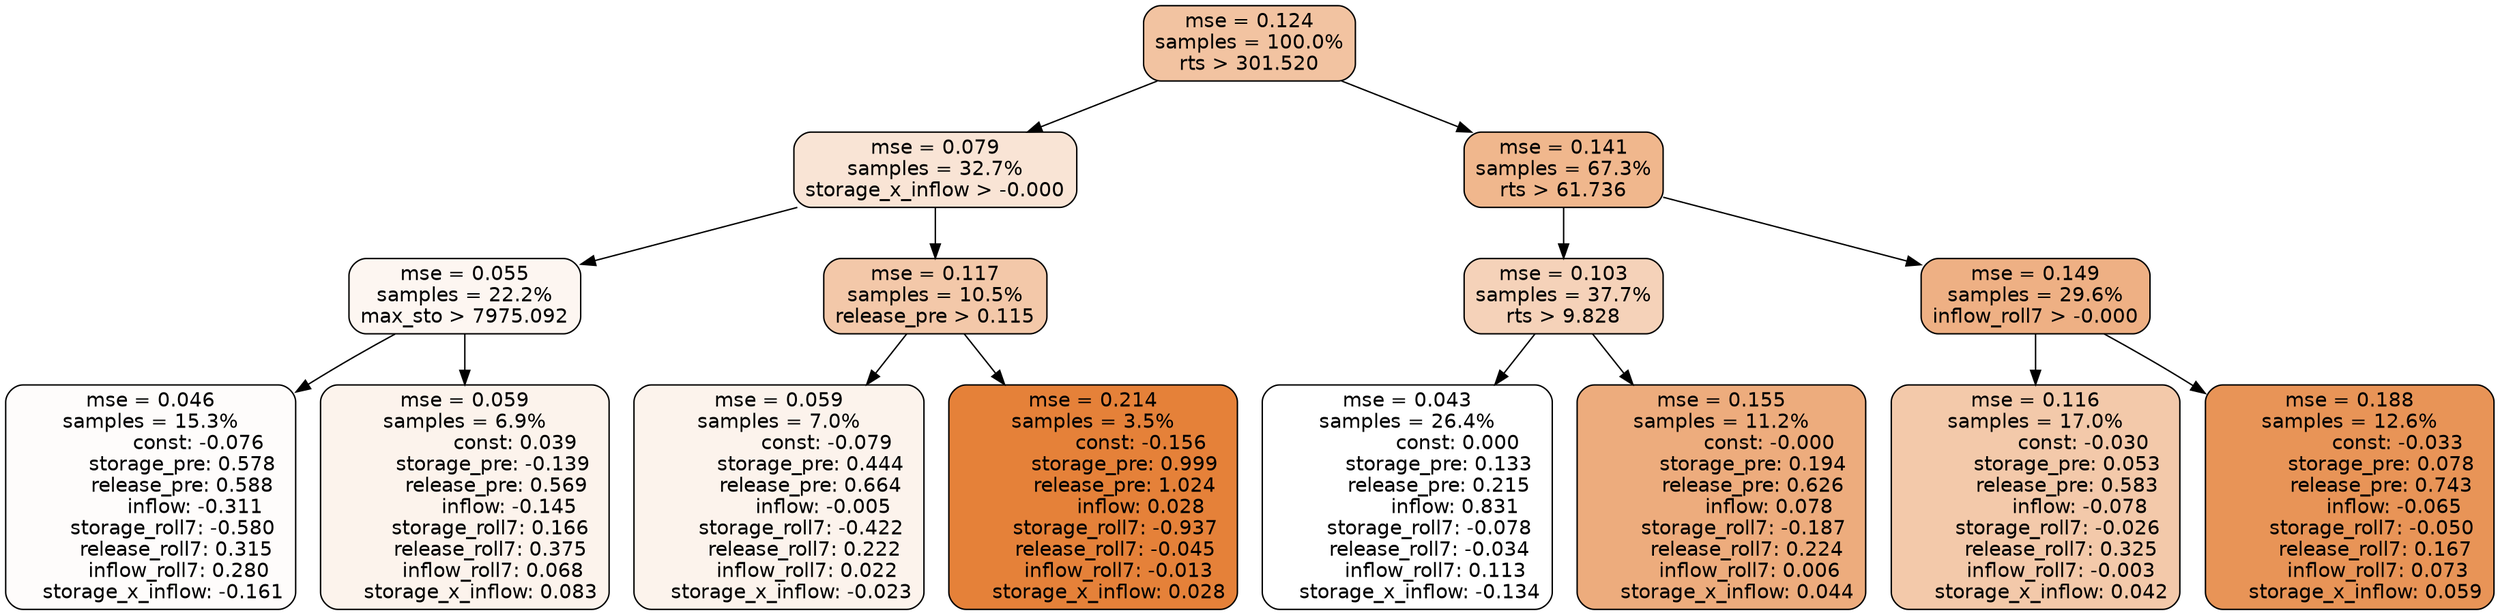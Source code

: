 digraph tree {
node [shape=rectangle, style="filled, rounded", color="black", fontname=helvetica] ;
edge [fontname=helvetica] ;
	"0" [label="mse = 0.124
samples = 100.0%
rts > 301.520", fillcolor="#f2c3a1"]
	"8" [label="mse = 0.079
samples = 32.7%
storage_x_inflow > -0.000", fillcolor="#f9e4d5"]
	"1" [label="mse = 0.141
samples = 67.3%
rts > 61.736", fillcolor="#f0b78d"]
	"9" [label="mse = 0.055
samples = 22.2%
max_sto > 7975.092", fillcolor="#fdf6f1"]
	"12" [label="mse = 0.117
samples = 10.5%
release_pre > 0.115", fillcolor="#f3c8a9"]
	"2" [label="mse = 0.103
samples = 37.7%
rts > 9.828", fillcolor="#f5d2b9"]
	"5" [label="mse = 0.149
samples = 29.6%
inflow_roll7 > -0.000", fillcolor="#eeb084"]
	"10" [label="mse = 0.046
samples = 15.3%
               const: -0.076
          storage_pre: 0.578
          release_pre: 0.588
              inflow: -0.311
       storage_roll7: -0.580
        release_roll7: 0.315
         inflow_roll7: 0.280
    storage_x_inflow: -0.161", fillcolor="#fefcfb"]
	"11" [label="mse = 0.059
samples = 6.9%
                const: 0.039
         storage_pre: -0.139
          release_pre: 0.569
              inflow: -0.145
        storage_roll7: 0.166
        release_roll7: 0.375
         inflow_roll7: 0.068
     storage_x_inflow: 0.083", fillcolor="#fcf3ec"]
	"13" [label="mse = 0.059
samples = 7.0%
               const: -0.079
          storage_pre: 0.444
          release_pre: 0.664
              inflow: -0.005
       storage_roll7: -0.422
        release_roll7: 0.222
         inflow_roll7: 0.022
    storage_x_inflow: -0.023", fillcolor="#fcf3ec"]
	"14" [label="mse = 0.214
samples = 3.5%
               const: -0.156
          storage_pre: 0.999
          release_pre: 1.024
               inflow: 0.028
       storage_roll7: -0.937
       release_roll7: -0.045
        inflow_roll7: -0.013
     storage_x_inflow: 0.028", fillcolor="#e58139"]
	"3" [label="mse = 0.043
samples = 26.4%
                const: 0.000
          storage_pre: 0.133
          release_pre: 0.215
               inflow: 0.831
       storage_roll7: -0.078
       release_roll7: -0.034
         inflow_roll7: 0.113
    storage_x_inflow: -0.134", fillcolor="#ffffff"]
	"4" [label="mse = 0.155
samples = 11.2%
               const: -0.000
          storage_pre: 0.194
          release_pre: 0.626
               inflow: 0.078
       storage_roll7: -0.187
        release_roll7: 0.224
         inflow_roll7: 0.006
     storage_x_inflow: 0.044", fillcolor="#edac7d"]
	"6" [label="mse = 0.116
samples = 17.0%
               const: -0.030
          storage_pre: 0.053
          release_pre: 0.583
              inflow: -0.078
       storage_roll7: -0.026
        release_roll7: 0.325
        inflow_roll7: -0.003
     storage_x_inflow: 0.042", fillcolor="#f3c9aa"]
	"7" [label="mse = 0.188
samples = 12.6%
               const: -0.033
          storage_pre: 0.078
          release_pre: 0.743
              inflow: -0.065
       storage_roll7: -0.050
        release_roll7: 0.167
         inflow_roll7: 0.073
     storage_x_inflow: 0.059", fillcolor="#e89457"]

	"0" -> "1"
	"0" -> "8"
	"8" -> "9"
	"8" -> "12"
	"1" -> "2"
	"1" -> "5"
	"9" -> "10"
	"9" -> "11"
	"12" -> "13"
	"12" -> "14"
	"2" -> "3"
	"2" -> "4"
	"5" -> "6"
	"5" -> "7"
}